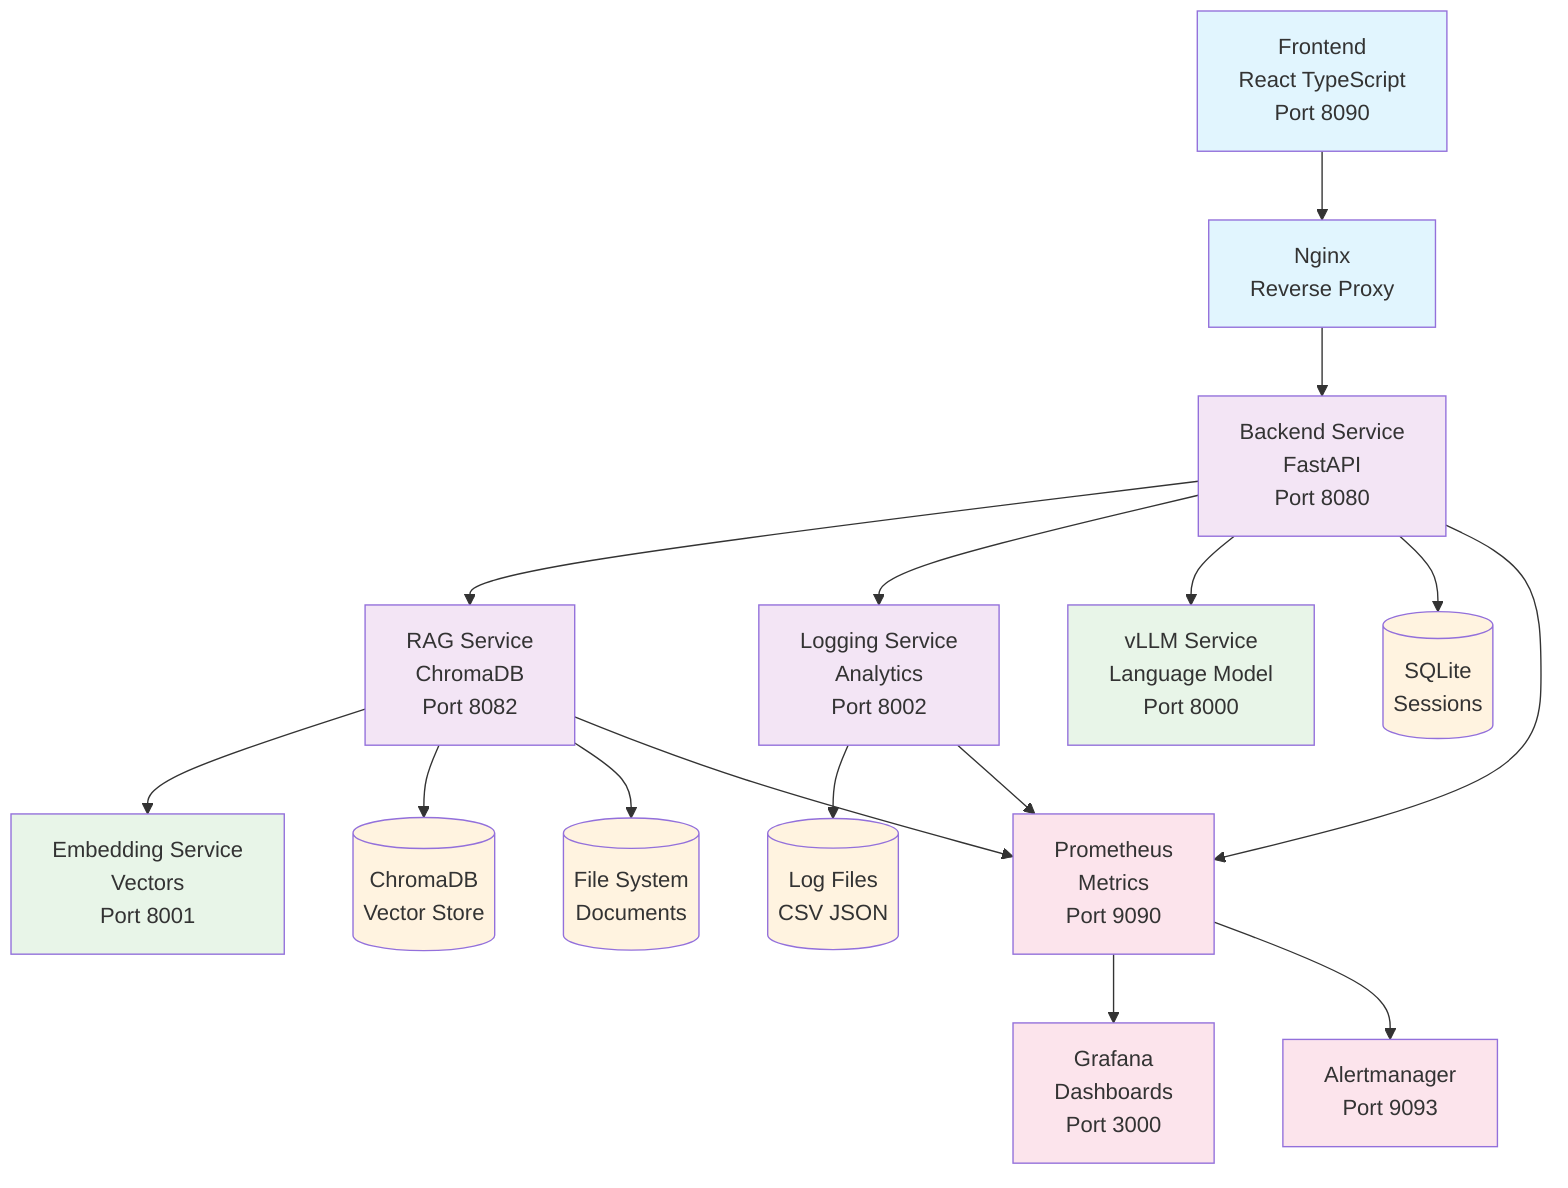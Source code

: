 graph TB
    %% Simple Architecture Diagram - High Compatibility
    %% Frontend Layer
    FE[Frontend<br/>React TypeScript<br/>Port 8090]
    NGINX[Nginx<br/>Reverse Proxy]
    
    %% Backend Layer
    BE[Backend Service<br/>FastAPI<br/>Port 8080]
    
    %% Services Layer
    RAG[RAG Service<br/>ChromaDB<br/>Port 8082]
    LOG[Logging Service<br/>Analytics<br/>Port 8002]
    LLM[vLLM Service<br/>Language Model<br/>Port 8000]
    EMB[Embedding Service<br/>Vectors<br/>Port 8001]
    
    %% Monitoring Layer
    PROM[Prometheus<br/>Metrics<br/>Port 9090]
    GRAF[Grafana<br/>Dashboards<br/>Port 3000]
    ALERT[Alertmanager<br/>Port 9093]
    
    %% Storage Layer
    CHROMA[(ChromaDB<br/>Vector Store)]
    FILES[(File System<br/>Documents)]
    LOGS_DB[(Log Files<br/>CSV JSON)]
    SQLITE[(SQLite<br/>Sessions)]
    
    %% Connections
    FE --> NGINX
    NGINX --> BE
    BE --> RAG
    BE --> LOG
    BE --> LLM
    RAG --> EMB
    RAG --> CHROMA
    RAG --> FILES
    LOG --> LOGS_DB
    BE --> SQLITE
    BE --> PROM
    RAG --> PROM
    LOG --> PROM
    PROM --> GRAF
    PROM --> ALERT
    
    %% Simple Styling
    classDef frontend fill:#e1f5fe
    classDef backend fill:#f3e5f5
    classDef ai fill:#e8f5e8
    classDef storage fill:#fff3e0
    classDef monitoring fill:#fce4ec
    
    class FE,NGINX frontend
    class BE,RAG,LOG backend
    class LLM,EMB ai
    class CHROMA,FILES,LOGS_DB,SQLITE storage
    class PROM,GRAF,ALERT monitoring